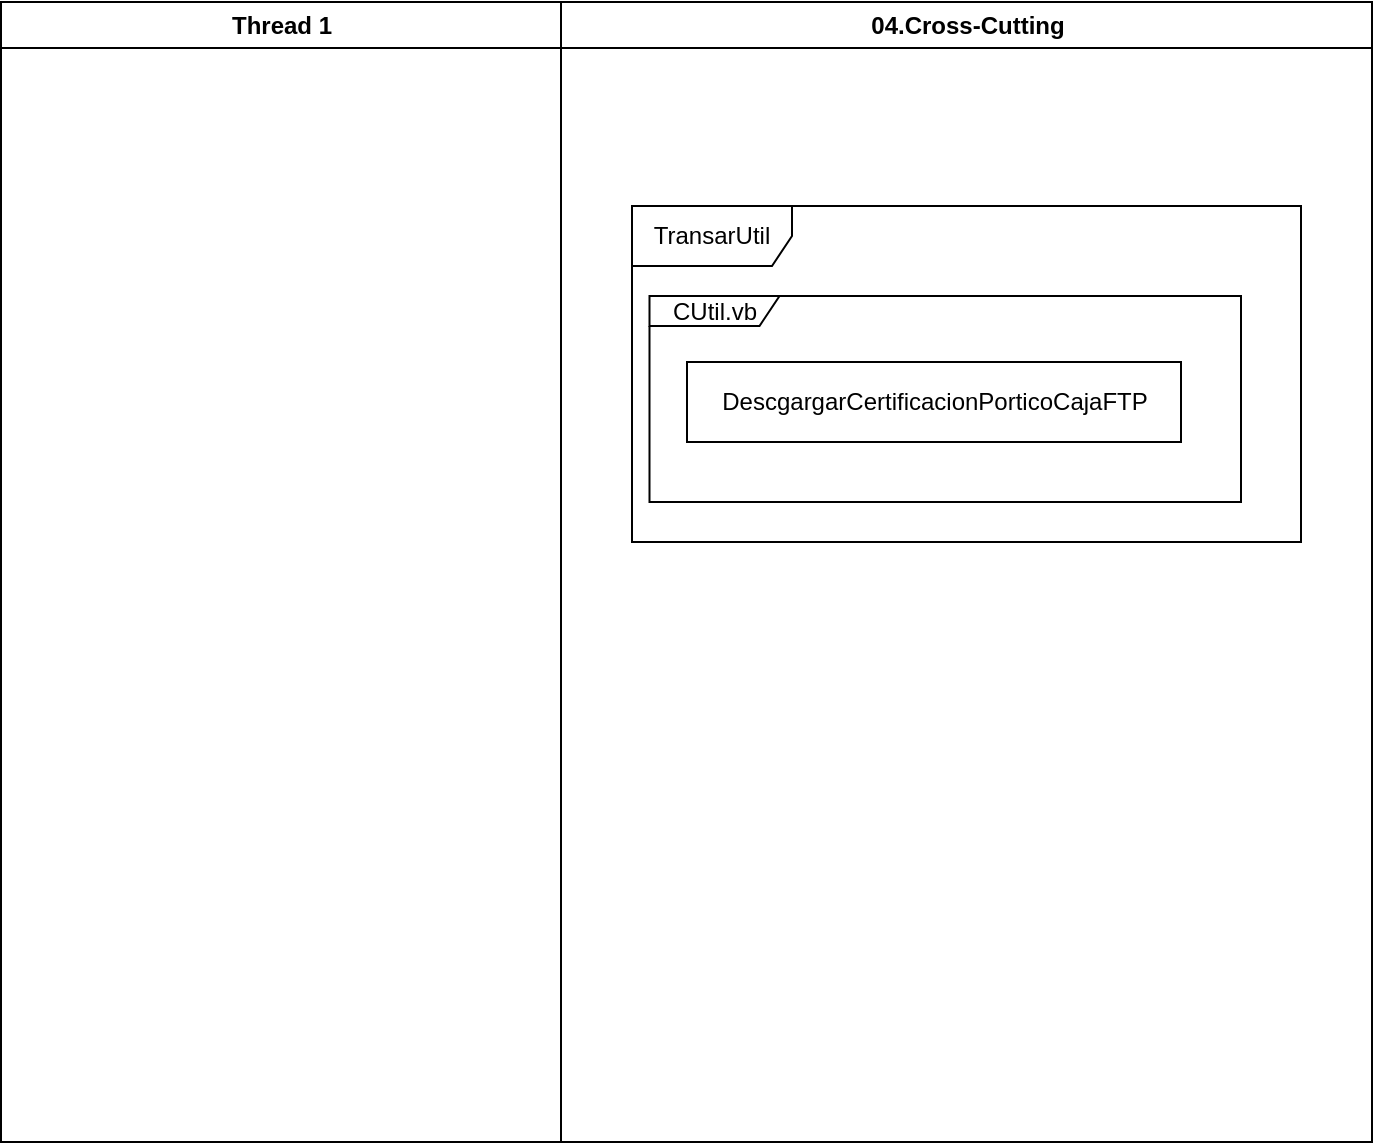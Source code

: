 <mxfile version="13.3.0" type="github">
  <diagram name="Page-1" id="e7e014a7-5840-1c2e-5031-d8a46d1fe8dd">
    <mxGraphModel dx="539" dy="308" grid="1" gridSize="10" guides="1" tooltips="1" connect="1" arrows="1" fold="1" page="1" pageScale="1" pageWidth="1169" pageHeight="826" background="#ffffff" math="0" shadow="0">
      <root>
        <mxCell id="0" />
        <mxCell id="1" parent="0" />
        <mxCell id="2" value="Thread 1" style="swimlane;whiteSpace=wrap" parent="1" vertex="1">
          <mxGeometry x="164.5" y="128" width="280" height="570" as="geometry" />
        </mxCell>
        <mxCell id="3" value="04.Cross-Cutting" style="swimlane;whiteSpace=wrap;startSize=23;" parent="1" vertex="1">
          <mxGeometry x="444.5" y="128" width="405.5" height="570" as="geometry" />
        </mxCell>
        <mxCell id="z6HRuHsra1VzPBBbZyOo-41" value="TransarUtil" style="shape=umlFrame;whiteSpace=wrap;html=1;width=80;height=30;" vertex="1" parent="3">
          <mxGeometry x="35.5" y="102" width="334.5" height="168" as="geometry" />
        </mxCell>
        <mxCell id="z6HRuHsra1VzPBBbZyOo-42" value="CUtil.vb" style="shape=umlFrame;whiteSpace=wrap;html=1;width=65;height=15;" vertex="1" parent="3">
          <mxGeometry x="44.25" y="147" width="295.75" height="103" as="geometry" />
        </mxCell>
        <mxCell id="z6HRuHsra1VzPBBbZyOo-43" value="DescgargarCertificacionPorticoCajaFTP" style="html=1;" vertex="1" parent="3">
          <mxGeometry x="63" y="180" width="247" height="40" as="geometry" />
        </mxCell>
      </root>
    </mxGraphModel>
  </diagram>
</mxfile>
